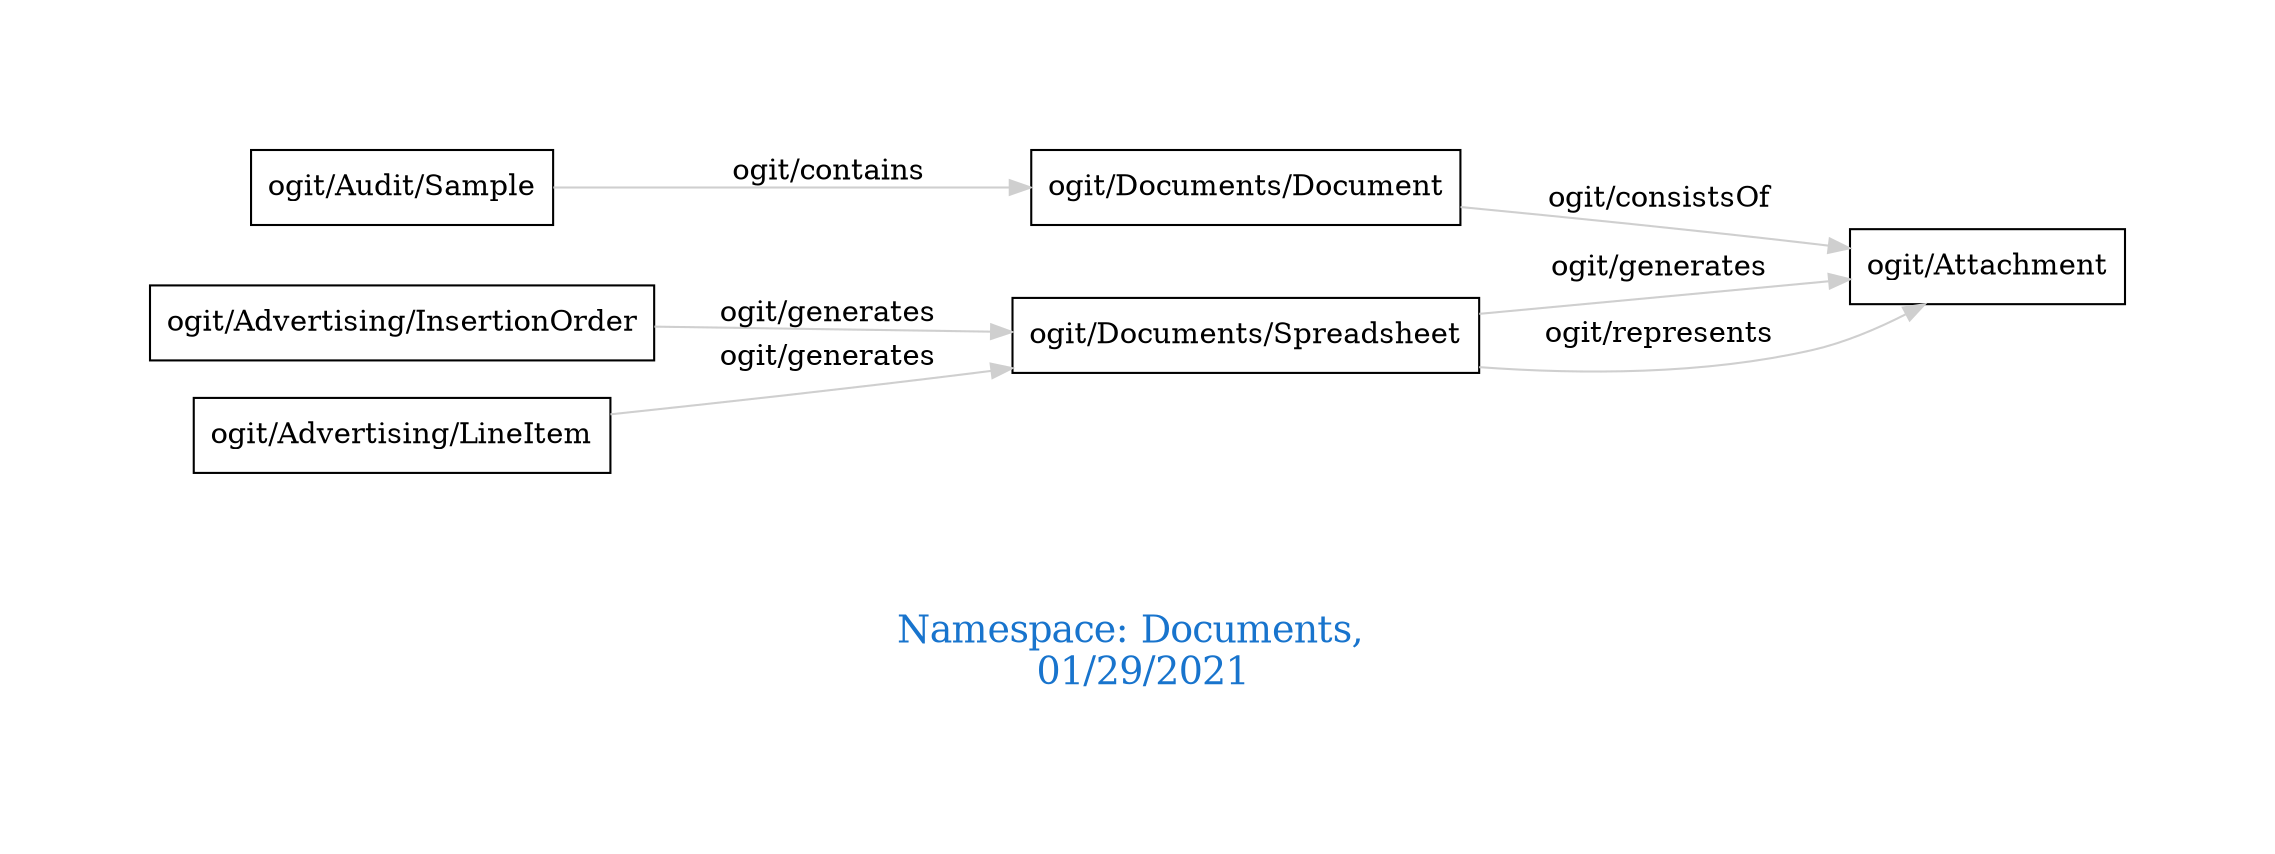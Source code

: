 digraph OGIT_ontology {
 graph [ rankdir= LR,pad=1 
fontsize = 18,
fontcolor= dodgerblue3,label = "\n\n\nNamespace: Documents, \n 01/29/2021"];
node[shape=polygon];
edge [  color="gray81"];

   "ogit/Audit/Sample" -> "ogit/Documents/Document" [label="   ogit/contains    "];
   "ogit/Advertising/InsertionOrder" -> "ogit/Documents/Spreadsheet" [label="   ogit/generates    "];
   "ogit/Advertising/LineItem" -> "ogit/Documents/Spreadsheet" [label="   ogit/generates    "];
   "ogit/Documents/Spreadsheet" -> "ogit/Attachment" [label="   ogit/generates    "];
   "ogit/Documents/Spreadsheet" -> "ogit/Attachment" [label="   ogit/represents    "];
   "ogit/Documents/Document" -> "ogit/Attachment" [label="   ogit/consistsOf    "];
}
